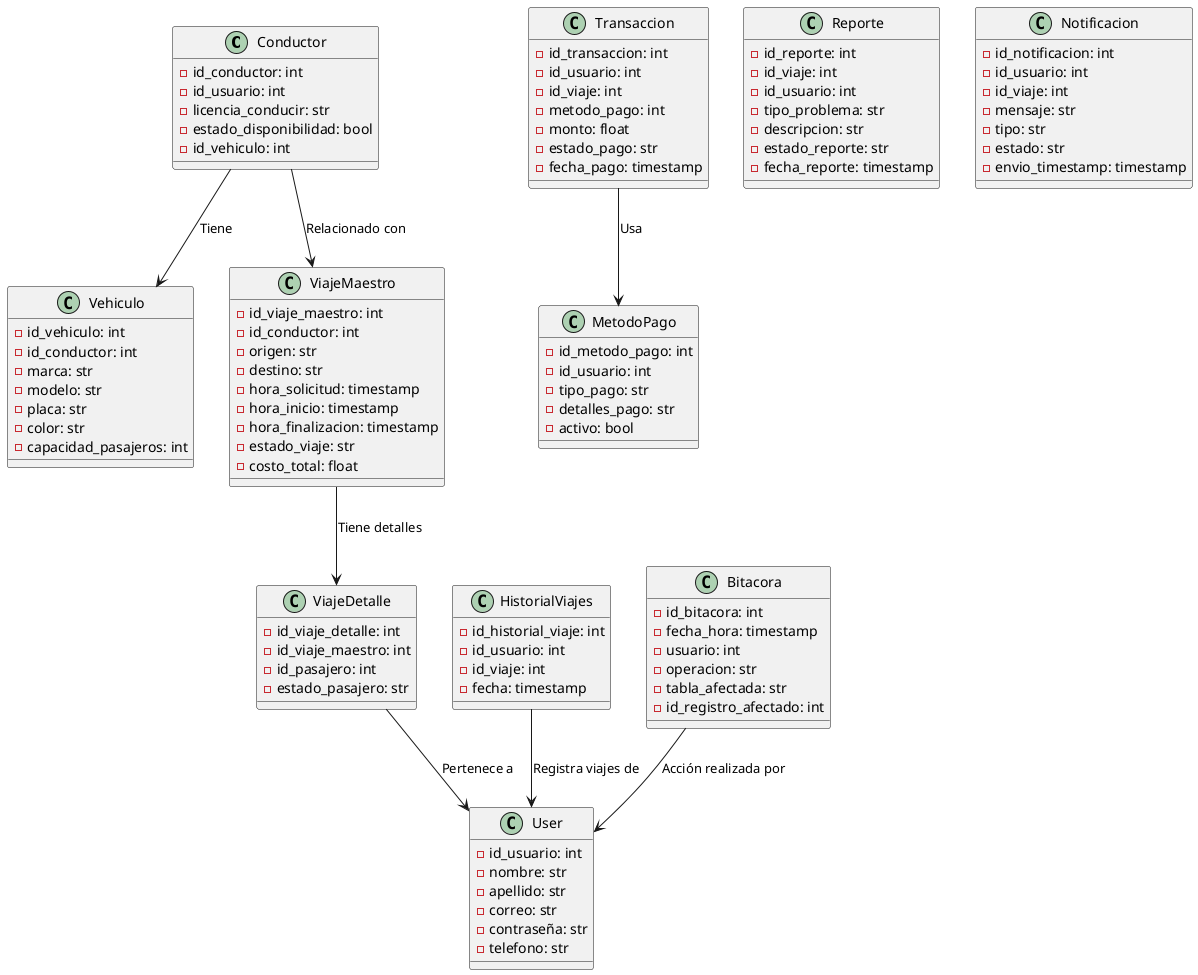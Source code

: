 
@startuml

' Diagrama 3: Relación entre entidades de un sistema de viajes

class Conductor {
    - id_conductor: int
    - id_usuario: int
    - licencia_conducir: str
    - estado_disponibilidad: bool
    - id_vehiculo: int
}

class Transaccion {
    - id_transaccion: int
    - id_usuario: int
    - id_viaje: int
    - metodo_pago: int
    - monto: float
    - estado_pago: str
    - fecha_pago: timestamp
}

class Vehiculo {
    - id_vehiculo: int
    - id_conductor: int
    - marca: str
    - modelo: str
    - placa: str
    - color: str
    - capacidad_pasajeros: int
}

class Reporte {
    - id_reporte: int
    - id_viaje: int
    - id_usuario: int
    - tipo_problema: str
    - descripcion: str
    - estado_reporte: str
    - fecha_reporte: timestamp
}

class ViajeMaestro {
    - id_viaje_maestro: int
    - id_conductor: int
    - origen: str
    - destino: str
    - hora_solicitud: timestamp
    - hora_inicio: timestamp
    - hora_finalizacion: timestamp
    - estado_viaje: str
    - costo_total: float
}

class MetodoPago {
    - id_metodo_pago: int
    - id_usuario: int
    - tipo_pago: str
    - detalles_pago: str
    - activo: bool
}

class ViajeDetalle {
    - id_viaje_detalle: int
    - id_viaje_maestro: int
    - id_pasajero: int
    - estado_pasajero: str
}

class Notificacion {
    - id_notificacion: int
    - id_usuario: int
    - id_viaje: int
    - mensaje: str
    - tipo: str
    - estado: str
    - envio_timestamp: timestamp
}

class HistorialViajes {
    - id_historial_viaje: int
    - id_usuario: int
    - id_viaje: int
    - fecha: timestamp
}

class Bitacora {
    - id_bitacora: int
    - fecha_hora: timestamp
    - usuario: int
    - operacion: str
    - tabla_afectada: str
    - id_registro_afectado: int
}

class User {
    - id_usuario: int
    - nombre: str
    - apellido: str
    - correo: str
    - contraseña: str
    - telefono: str
}

Conductor --> Vehiculo : Tiene
Conductor --> ViajeMaestro : Relacionado con
Transaccion --> MetodoPago : Usa
ViajeMaestro --> ViajeDetalle : Tiene detalles
ViajeDetalle --> User : Pertenece a
HistorialViajes --> User : Registra viajes de
Bitacora --> User : Acción realizada por

@enduml
